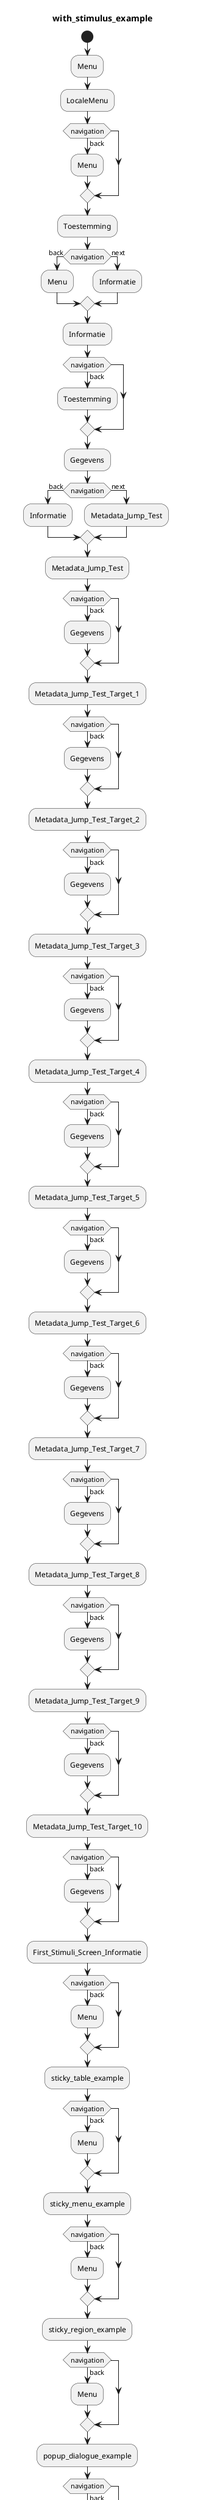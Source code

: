 @startuml
title with_stimulus_example
start
:Menu;
:LocaleMenu;
if (navigation) then (back)
:Menu;
endif
:Toestemming;
if (navigation) then (back)
:Menu;
else (next)
  :Informatie;
endif
:Informatie;
if (navigation) then (back)
:Toestemming;
endif
:Gegevens;
if (navigation) then (back)
:Informatie;
else (next)
  :Metadata_Jump_Test;
endif
:Metadata_Jump_Test;
if (navigation) then (back)
:Gegevens;
endif
:Metadata_Jump_Test_Target_1;
if (navigation) then (back)
:Gegevens;
endif
:Metadata_Jump_Test_Target_2;
if (navigation) then (back)
:Gegevens;
endif
:Metadata_Jump_Test_Target_3;
if (navigation) then (back)
:Gegevens;
endif
:Metadata_Jump_Test_Target_4;
if (navigation) then (back)
:Gegevens;
endif
:Metadata_Jump_Test_Target_5;
if (navigation) then (back)
:Gegevens;
endif
:Metadata_Jump_Test_Target_6;
if (navigation) then (back)
:Gegevens;
endif
:Metadata_Jump_Test_Target_7;
if (navigation) then (back)
:Gegevens;
endif
:Metadata_Jump_Test_Target_8;
if (navigation) then (back)
:Gegevens;
endif
:Metadata_Jump_Test_Target_9;
if (navigation) then (back)
:Gegevens;
endif
:Metadata_Jump_Test_Target_10;
if (navigation) then (back)
:Gegevens;
endif
:First_Stimuli_Screen_Informatie;
if (navigation) then (back)
:Menu;
endif
:sticky_table_example;
if (navigation) then (back)
:Menu;
endif
:sticky_menu_example;
if (navigation) then (back)
:Menu;
endif
:sticky_region_example;
if (navigation) then (back)
:Menu;
endif
:popup_dialogue_example;
if (navigation) then (back)
:Menu;
endif
:compare_the_last_two_items;
if (navigation) then (back)
:Menu;
endif
:Snooze;
if (navigation) then (back)
:Menu;
endif
:Request_Notification_Screen;
if (navigation) then (back)
:Menu;
endif
:Timer_Label_Screen;
if (navigation) then (back)
:Menu;
endif
:Sequential_Display_Example0_6;
if (navigation) then (back)
:Menu;
endif
:hardware_time_stamps;
if (navigation) then (back)
:Menu;
endif
:Sequential_Display_Example;
if (navigation) then (back)
:Menu;
endif
:Sequential_Display_FrameRateTimer;
if (navigation) then (back)
:Menu;
endif
:RunTrialsSimple1000;
if (navigation) then (back)
:Menu;
endif
:Audio_Input_Select;
if (navigation) then (back)
:Menu;
endif
:Many_Short_Recordings;
if (navigation) then (back)
:Menu;
endif
:One_Long_Recording;
if (navigation) then (back)
:Menu;
endif
:Aggressive_Short_Recordings;
if (navigation) then (back)
:Menu;
endif
:Region_Timer_Screen;
if (navigation) then (back)
:Menu;
else (next)
  :With_Stimuli_Screen;
endif
:Region_Toggle_Example;
if (navigation) then (back)
:Menu;
endif
:Rating_Toggle_Example;
if (navigation) then (back)
:Menu;
endif
:Rating_Token_Text_Example;
if (navigation) then (back)
:Menu;
endif
:Metadata_Enable_Visible;
if (navigation) then (back)
:Menu;
endif
:Metadata_Current_Date;
if (navigation) then (back)
:Menu;
endif
:last_seven_days;
if (navigation) then (back)
:Menu;
endif
:replace_all_example;
if (navigation) then (back)
:Menu;
endif
:four_different_topics;
if (navigation) then (back)
:Menu;
endif
:StoredStimulusReport;
if (navigation) then (back)
:Menu;
endif
:StoredStimulusLists;
if (navigation) then (back)
:Menu;
endif
:request_focus_example;
if (navigation) then (back)
:Menu;
endif
:input_slider_example;
if (navigation) then (back)
:Menu;
endif
:append_unique_date;
if (navigation) then (back)
:Menu;
endif
:Format_Current_DateTime;
if (navigation) then (back)
:Menu;
endif
:currentDate_daysBetween_and_length;
if (navigation) then (back)
:Menu;
endif
:add_times_example;
if (navigation) then (back)
:Menu;
endif
:progressIndicator_example;
if (navigation) then (back)
:Menu;
endif
:With_Stimuli_Screen;
if (navigation) then (back)
:Menu;
else (next)
  :First_Stimuli_Screen_Informatie;
endif
:Stimulus_Subquestions;
if (navigation) then (back)
:Menu;
endif
:With_Stimulus_Rating_Toggle_Example;
:Has_Stimulus_Response;
if (navigation) then (back)
:Menu;
endif
:First_Stimuli_Screen;
if (navigation) then (back)
:Menu;
else (next)
  :stimulusRatingRadio;
endif
:stimulusResponse_logTokenText;
if (navigation) then (back)
:Menu;
endif
:stimulusRatingRadio;
if (navigation) then (back)
:Menu;
else (next)
  :Second_Informatie;
endif
:Metadata_HtmlTokenText;
if (navigation) then (back)
:Menu;
endif
:Second_Informatie;
if (navigation) then (back)
:Menu;
endif
:hasGetParameter;
if (navigation) then (back)
:Menu;
endif
:cafe_test;
if (navigation) then (back)
:Menu;
endif
:Single_Image_Example;
if (navigation) then (back)
:Menu;
endif
:rating_buttons_example;
if (navigation) then (back)
:Menu;
endif
:clear_stimulus_responses_example;
if (navigation) then (back)
:Menu;
endif
:clear_stimulus_response_example;
if (navigation) then (back)
:Menu;
endif
:visible_enable_stimulus_free_text_example;
if (navigation) then (back)
:Menu;
endif
:stimulus_free_text_validation_example;
if (navigation) then (back)
:Menu;
endif
:input_unchangeable_example;
if (navigation) then (back)
:Menu;
endif
:rating_button_orientationType_example;
if (navigation) then (back)
:Menu;
endif
:holding_button_down_example;
if (navigation) then (back)
:Menu;
endif
:hotkey_enable_example;
if (navigation) then (back)
:Menu;
endif
:single_line_text_box_example;
if (navigation) then (back)
:Menu;
endif
:single_line_text_box_no_action_example;
if (navigation) then (back)
:Menu;
endif
:Second;
if (navigation) then (back)
:Menu;
else (next)
  :Third_Informatie;
endif
:Third_Informatie;
if (navigation) then (back)
:Menu;
endif
:Third;
if (navigation) then (back)
:Menu;
else (next)
  :completion;
endif
:Recorder;
if (navigation) then (back)
:Menu;
else (next)
  :Menu;
endif
:RecorderMediaTrigger;
if (navigation) then (back)
:Menu;
else (next)
  :Menu;
endif
:RecorderPauseTest;
if (navigation) then (back)
:Menu;
else (next)
  :Menu;
endif
:RecorderNoDownloadTest;
if (navigation) then (back)
:Menu;
else (next)
  :Menu;
endif
:RecorderTimeStampTest;
if (navigation) then (back)
:Menu;
else (next)
  :Menu;
endif
:RecorderToneInjection;
if (navigation) then (back)
:Menu;
else (next)
  :Menu;
endif
:RecordingDTMFQualityTest;
if (navigation) then (back)
:Menu;
else (next)
  :Menu;
endif
:RecordingDTMFExtendedTest;
if (navigation) then (back)
:Menu;
else (next)
  :Menu;
endif
:RecorderDtmfTriggerExample;
if (navigation) then (back)
:Menu;
else (next)
  :Menu;
endif
:RecorderNoiseEchoGainTest;
if (navigation) then (back)
:Menu;
else (next)
  :Menu;
endif
:RecordingQualityTest;
if (navigation) then (back)
:Menu;
endif
:Media_Playback_Demo;
if (navigation) then (back)
:Menu;
endif
:USB_LP310;
if (navigation) then (back)
:Menu;
endif
:Bluetooth_R1;
if (navigation) then (back)
:Menu;
endif
:showOnBackButton;
:dragDropRegion;
if (navigation) then (back)
:Menu;
endif
:recordedAndPlaybackMediaLength;
if (navigation) then (back)
:Menu;
endif
:recordedLengthPause;
if (navigation) then (back)
:Menu;
endif
:touchInputLabelButton;
if (navigation) then (back)
:Menu;
endif
:touchInputImageButton;
if (navigation) then (back)
:Menu;
endif
:touchInputVideoButton;
if (navigation) then (back)
:Menu;
endif
:AppendStimulusResponse;
if (navigation) then (back)
:Menu;
endif
:enter_in_the_text_box;
if (navigation) then (back)
:Menu;
endif
:evaluate_tokens_example;
if (navigation) then (back)
:Menu;
endif
:stimulusCodeImageButton;
if (navigation) then (back)
:Menu;
endif
:styleButtonGroup;
if (navigation) then (back)
:Menu;
endif
:stimulus_has_response;
if (navigation) then (back)
:Menu;
endif
:stimulusRatingImageButton;
if (navigation) then (back)
:Menu;
endif
:if_stimulus_exists;
if (navigation) then (back)
:Menu;
endif
:completion;
if (navigation) then (back)
:Menu;
else (next)
  :Toestemming;
endif
:InvitationCodeExample;
if (navigation) then (back)
:Menu;
endif
:MatchOnEvalTokensExample;
if (navigation) then (back)
:Menu;
endif
:InvitationSessionStepsExample;
if (navigation) then (back)
:Menu;
endif
:InvitationCodeExampleStimuliScreen;
if (navigation) then (back)
:Menu;
else (next)
  :InvitationCodeExampleCompletion;
endif
:RedirectToUrlExample;
if (navigation) then (back)
:Menu;
endif
:InvitationCodeExampleCompletion;
:InvitationCodeExampleFinished;
if (navigation) then (back)
:InvitationCodeExampleRestart;
endif
:NextStepExample;
if (navigation) then (back)
:Menu;
endif
:InvitationCodeExampleRestart;
:InvitationCodeExampleInvalid;
:menuItemStyle;
if (navigation) then (back)
:Menu;
endif
:allMenuItemsStyle;
if (navigation) then (back)
:Menu;
endif
:activateRandomItem;
if (navigation) then (next)
  :Menu;
endif
:triggerRandomListener;
if (navigation) then (back)
:Menu;
else (next)
  :Menu;
endif
:incrementScoreExample;
if (navigation) then (back)
:Menu;
else (next)
  :Menu;
endif
:EditParticipant;
if (navigation) then (back)
:Menu;
else (next)
  :ListParticipants;
endif
:ListParticipants;
if (navigation) then (back)
:Menu;
else (next)
  :Admin;
endif
:Admin;
if (navigation) then (next)
  :ListParticipants;
endif
:DataManagement;
if (navigation) then (back)
:Menu;
else (next)
  :DataUpload;
endif
:DataUpload;
if (navigation) then (back)
:DataManagement;
else (next)
  :DataManagement;
endif
:table_tags_inside_a_region_tag;
if (navigation) then (back)
:Menu;
endif
:custom_completion_number;
if (navigation) then (back)
:Menu;
endif
:random_image_positions_remembered;
if (navigation) then (back)
:Menu;
endif
:preload_audio_example;
if (navigation) then (back)
:Menu;
endif
:preload_images_example;
if (navigation) then (back)
:Menu;
endif
:about;
if (navigation) then (back)
:Menu;
endif
@enduml
